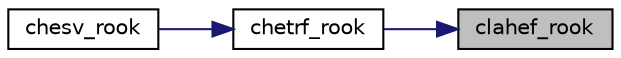 digraph "clahef_rook"
{
 // LATEX_PDF_SIZE
  edge [fontname="Helvetica",fontsize="10",labelfontname="Helvetica",labelfontsize="10"];
  node [fontname="Helvetica",fontsize="10",shape=record];
  rankdir="RL";
  Node1 [label="clahef_rook",height=0.2,width=0.4,color="black", fillcolor="grey75", style="filled", fontcolor="black",tooltip="Download CLAHEF_ROOK + dependencies  <a href=\"http://www.netlib.org/cgi-bin/netlibfiles...."];
  Node1 -> Node2 [dir="back",color="midnightblue",fontsize="10",style="solid",fontname="Helvetica"];
  Node2 [label="chetrf_rook",height=0.2,width=0.4,color="black", fillcolor="white", style="filled",URL="$chetrf__rook_8f.html#a40c8774d6f84ea78d990dcd087b02933",tooltip="CHETRF_ROOK computes the factorization of a complex Hermitian indefinite matrix using the bounded Bun..."];
  Node2 -> Node3 [dir="back",color="midnightblue",fontsize="10",style="solid",fontname="Helvetica"];
  Node3 [label="chesv_rook",height=0.2,width=0.4,color="black", fillcolor="white", style="filled",URL="$chesv__rook_8f.html#add4a16ebf529a752be16e40daf0c624b",tooltip="CHESV_ROOK computes the solution to a system of linear equations A * X = B for HE matrices using the ..."];
}
